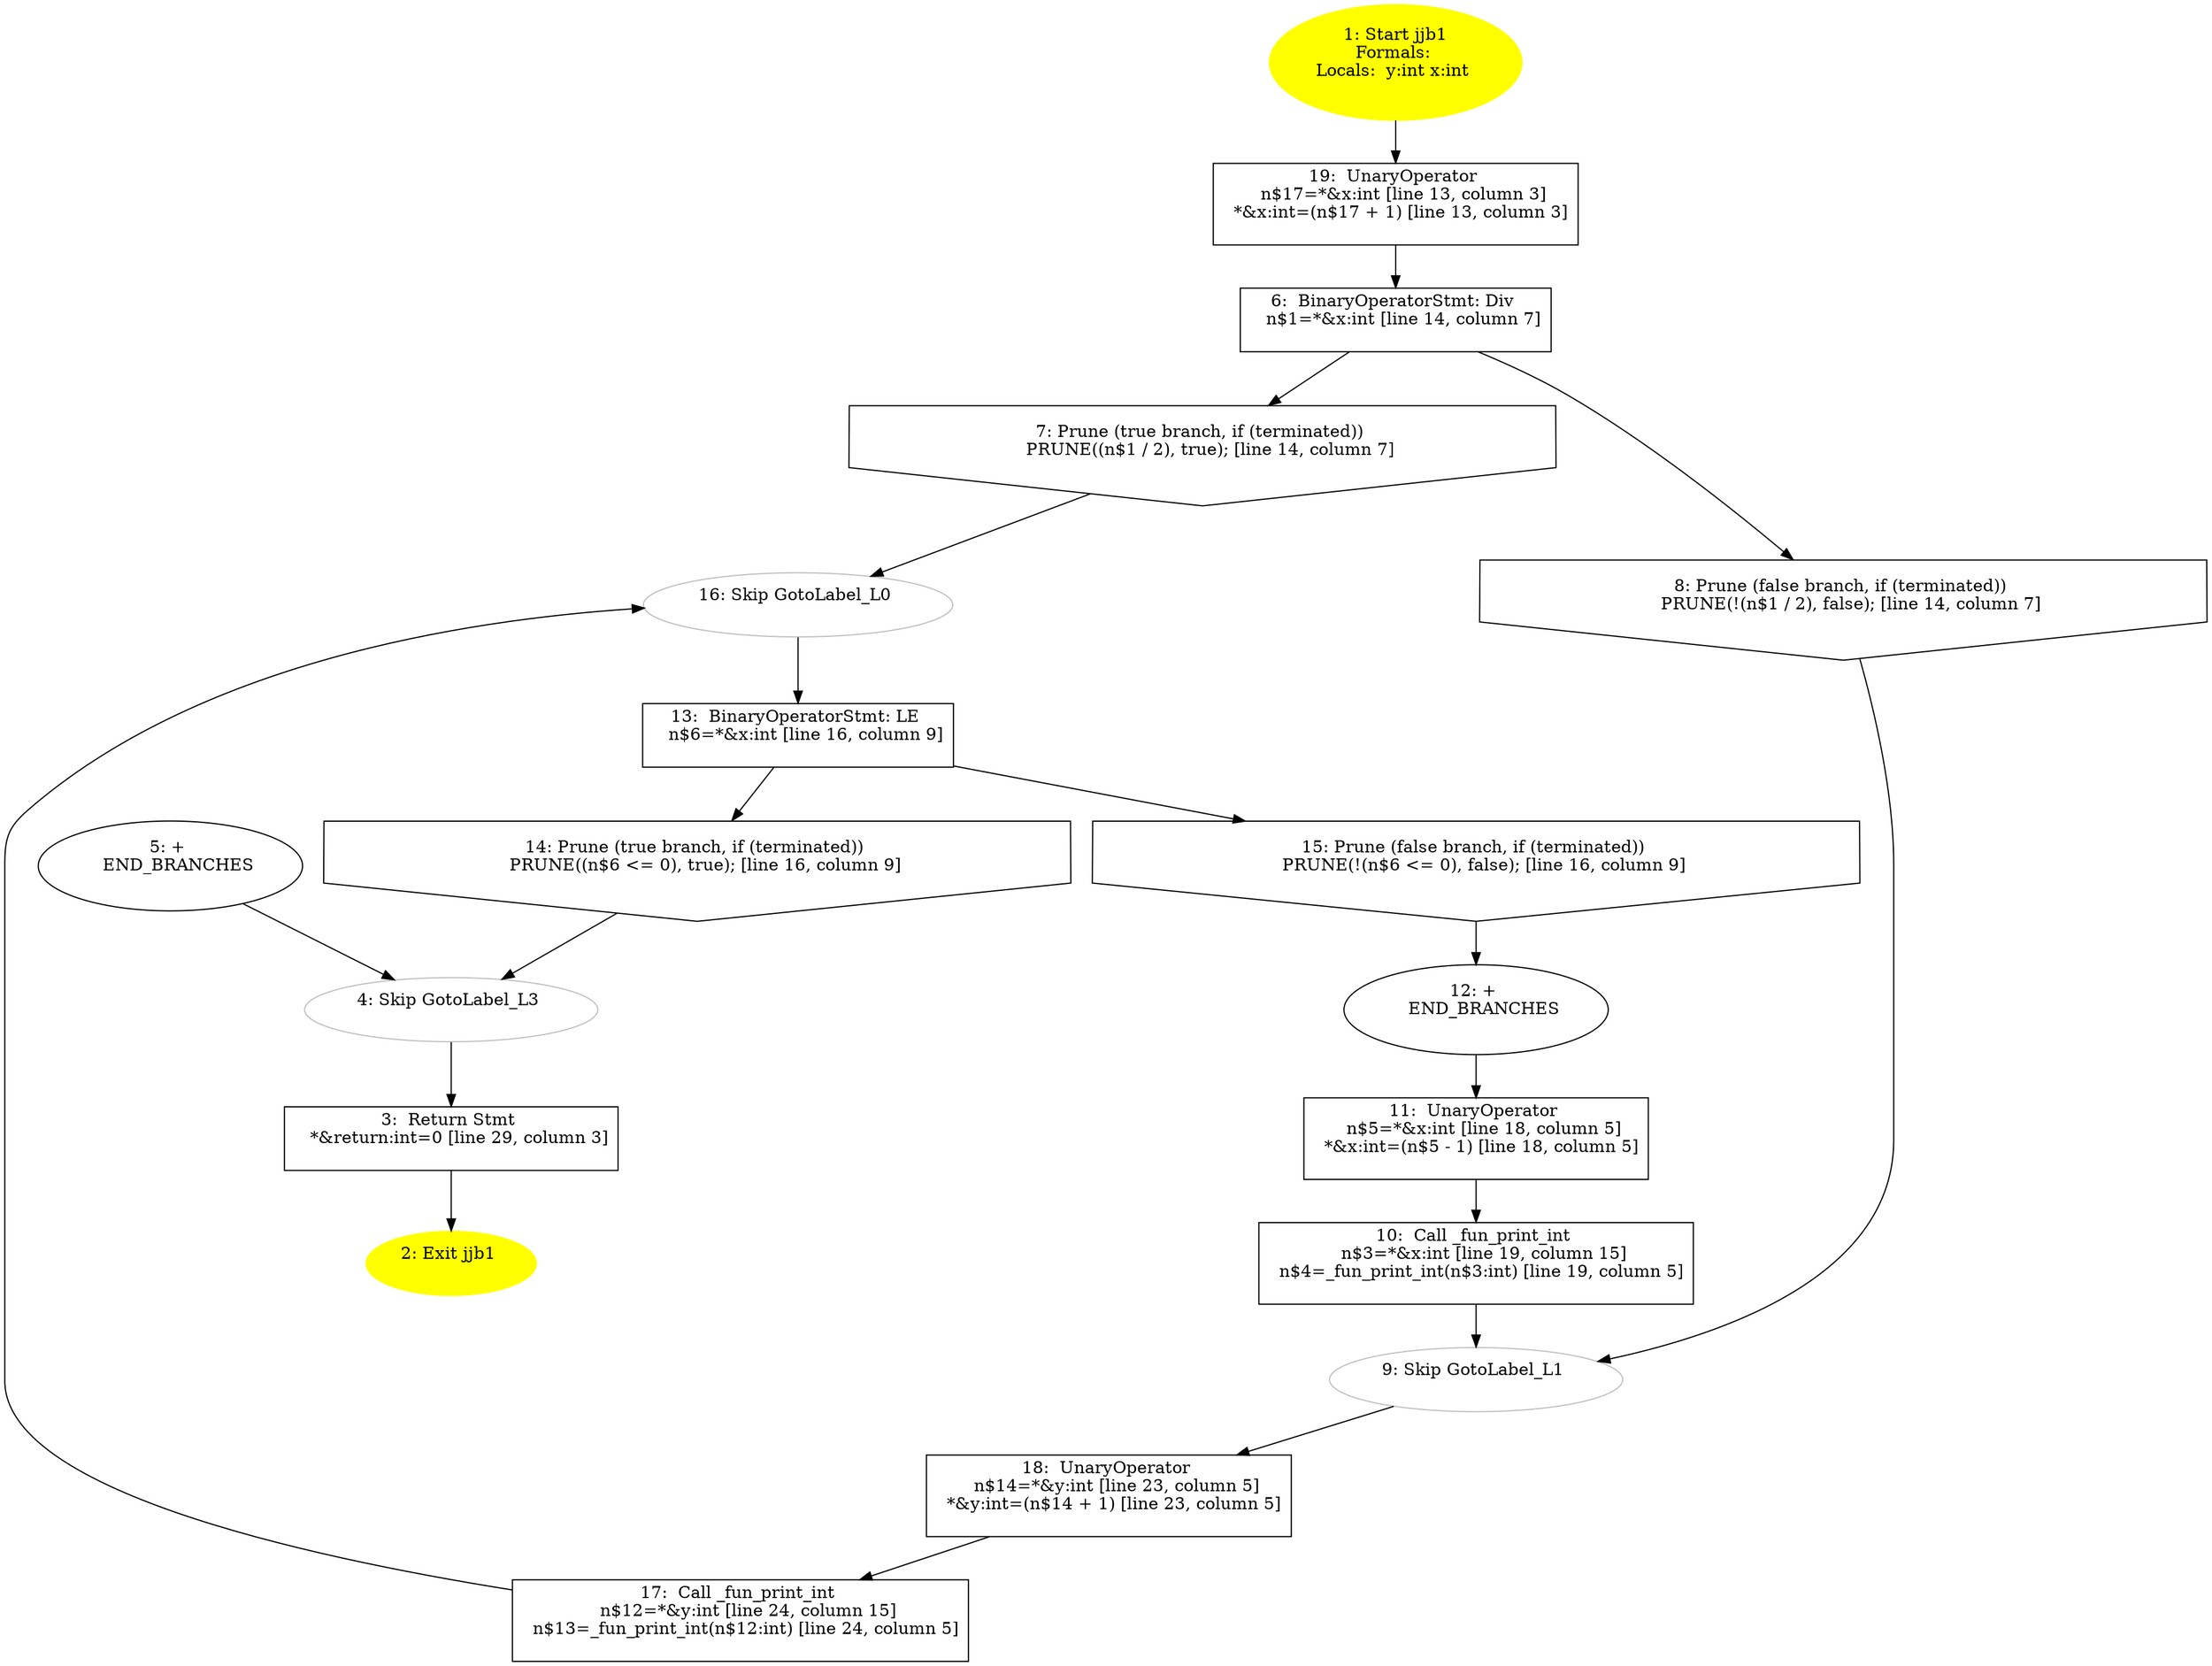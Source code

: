 /* @generated */
digraph cfg {
"jjb1.9d6085e324f8fe61_1" [label="1: Start jjb1\nFormals: \nLocals:  y:int x:int \n  " color=yellow style=filled]
	

	 "jjb1.9d6085e324f8fe61_1" -> "jjb1.9d6085e324f8fe61_19" ;
"jjb1.9d6085e324f8fe61_2" [label="2: Exit jjb1 \n  " color=yellow style=filled]
	

"jjb1.9d6085e324f8fe61_3" [label="3:  Return Stmt \n   *&return:int=0 [line 29, column 3]\n " shape="box"]
	

	 "jjb1.9d6085e324f8fe61_3" -> "jjb1.9d6085e324f8fe61_2" ;
"jjb1.9d6085e324f8fe61_4" [label="4: Skip GotoLabel_L3 \n  " color="gray"]
	

	 "jjb1.9d6085e324f8fe61_4" -> "jjb1.9d6085e324f8fe61_3" ;
"jjb1.9d6085e324f8fe61_5" [label="5: + \n   END_BRANCHES\n " ]
	

	 "jjb1.9d6085e324f8fe61_5" -> "jjb1.9d6085e324f8fe61_4" ;
"jjb1.9d6085e324f8fe61_6" [label="6:  BinaryOperatorStmt: Div \n   n$1=*&x:int [line 14, column 7]\n " shape="box"]
	

	 "jjb1.9d6085e324f8fe61_6" -> "jjb1.9d6085e324f8fe61_7" ;
	 "jjb1.9d6085e324f8fe61_6" -> "jjb1.9d6085e324f8fe61_8" ;
"jjb1.9d6085e324f8fe61_7" [label="7: Prune (true branch, if (terminated)) \n   PRUNE((n$1 / 2), true); [line 14, column 7]\n " shape="invhouse"]
	

	 "jjb1.9d6085e324f8fe61_7" -> "jjb1.9d6085e324f8fe61_16" ;
"jjb1.9d6085e324f8fe61_8" [label="8: Prune (false branch, if (terminated)) \n   PRUNE(!(n$1 / 2), false); [line 14, column 7]\n " shape="invhouse"]
	

	 "jjb1.9d6085e324f8fe61_8" -> "jjb1.9d6085e324f8fe61_9" ;
"jjb1.9d6085e324f8fe61_9" [label="9: Skip GotoLabel_L1 \n  " color="gray"]
	

	 "jjb1.9d6085e324f8fe61_9" -> "jjb1.9d6085e324f8fe61_18" ;
"jjb1.9d6085e324f8fe61_10" [label="10:  Call _fun_print_int \n   n$3=*&x:int [line 19, column 15]\n  n$4=_fun_print_int(n$3:int) [line 19, column 5]\n " shape="box"]
	

	 "jjb1.9d6085e324f8fe61_10" -> "jjb1.9d6085e324f8fe61_9" ;
"jjb1.9d6085e324f8fe61_11" [label="11:  UnaryOperator \n   n$5=*&x:int [line 18, column 5]\n  *&x:int=(n$5 - 1) [line 18, column 5]\n " shape="box"]
	

	 "jjb1.9d6085e324f8fe61_11" -> "jjb1.9d6085e324f8fe61_10" ;
"jjb1.9d6085e324f8fe61_12" [label="12: + \n   END_BRANCHES\n " ]
	

	 "jjb1.9d6085e324f8fe61_12" -> "jjb1.9d6085e324f8fe61_11" ;
"jjb1.9d6085e324f8fe61_13" [label="13:  BinaryOperatorStmt: LE \n   n$6=*&x:int [line 16, column 9]\n " shape="box"]
	

	 "jjb1.9d6085e324f8fe61_13" -> "jjb1.9d6085e324f8fe61_14" ;
	 "jjb1.9d6085e324f8fe61_13" -> "jjb1.9d6085e324f8fe61_15" ;
"jjb1.9d6085e324f8fe61_14" [label="14: Prune (true branch, if (terminated)) \n   PRUNE((n$6 <= 0), true); [line 16, column 9]\n " shape="invhouse"]
	

	 "jjb1.9d6085e324f8fe61_14" -> "jjb1.9d6085e324f8fe61_4" ;
"jjb1.9d6085e324f8fe61_15" [label="15: Prune (false branch, if (terminated)) \n   PRUNE(!(n$6 <= 0), false); [line 16, column 9]\n " shape="invhouse"]
	

	 "jjb1.9d6085e324f8fe61_15" -> "jjb1.9d6085e324f8fe61_12" ;
"jjb1.9d6085e324f8fe61_16" [label="16: Skip GotoLabel_L0 \n  " color="gray"]
	

	 "jjb1.9d6085e324f8fe61_16" -> "jjb1.9d6085e324f8fe61_13" ;
"jjb1.9d6085e324f8fe61_17" [label="17:  Call _fun_print_int \n   n$12=*&y:int [line 24, column 15]\n  n$13=_fun_print_int(n$12:int) [line 24, column 5]\n " shape="box"]
	

	 "jjb1.9d6085e324f8fe61_17" -> "jjb1.9d6085e324f8fe61_16" ;
"jjb1.9d6085e324f8fe61_18" [label="18:  UnaryOperator \n   n$14=*&y:int [line 23, column 5]\n  *&y:int=(n$14 + 1) [line 23, column 5]\n " shape="box"]
	

	 "jjb1.9d6085e324f8fe61_18" -> "jjb1.9d6085e324f8fe61_17" ;
"jjb1.9d6085e324f8fe61_19" [label="19:  UnaryOperator \n   n$17=*&x:int [line 13, column 3]\n  *&x:int=(n$17 + 1) [line 13, column 3]\n " shape="box"]
	

	 "jjb1.9d6085e324f8fe61_19" -> "jjb1.9d6085e324f8fe61_6" ;
}
